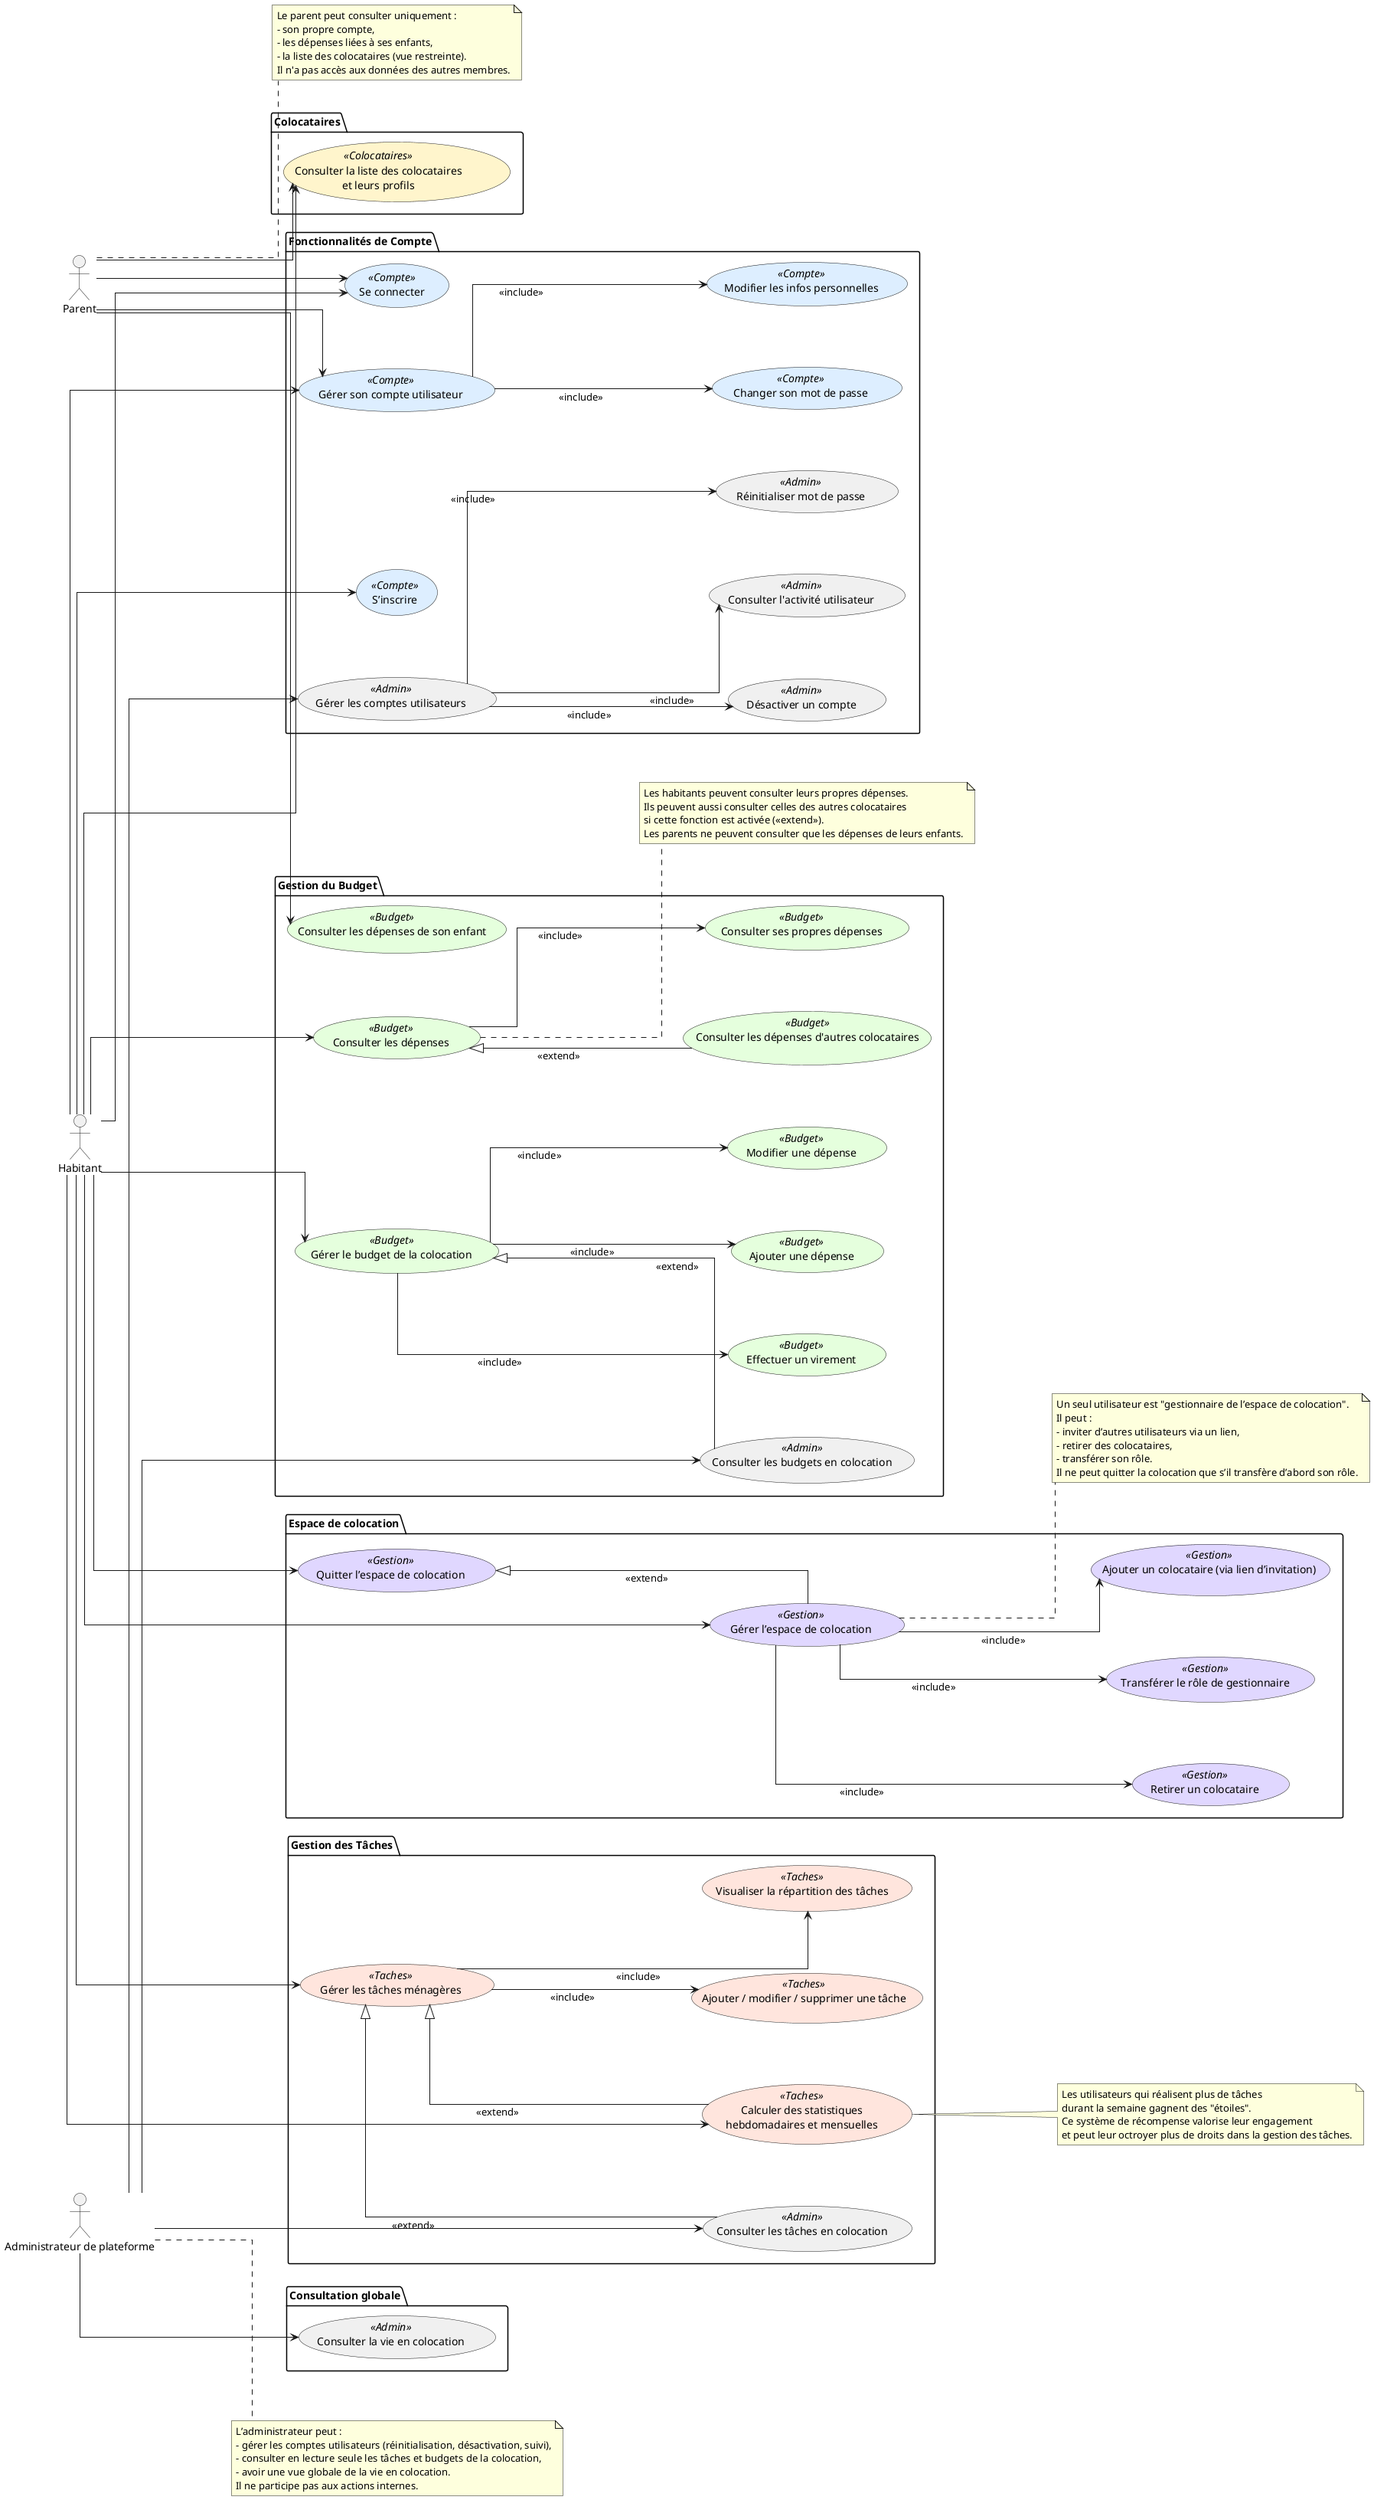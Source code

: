 @startuml
left to right direction
skinparam linetype ortho
skinparam backgroundColor #FFFFFF
skinparam nodesep 80
skinparam ranksep 100
skinparam usecase {
  BackgroundColor<<Compte>> #DDEEFF
  BackgroundColor<<Budget>> #E5FFDD
  BackgroundColor<<Taches>> #FFE5DD
  BackgroundColor<<Colocataires>> #FFF5CC
  BackgroundColor<<Admin>> #F0F0F0
  BackgroundColor<<Gestion>> #E0D7FF
}

actor "Administrateur de plateforme" as Admin
actor "Habitant" as Habitant
actor "Parent" as Parent

' Fonctions de Compte
package "Fonctionnalités de Compte" {
  usecase "S’inscrire" <<Compte>> as UC1
  usecase "Se connecter" <<Compte>> as UC2
  usecase "Gérer son compte utilisateur" <<Compte>> as UC3
  usecase "Modifier les infos personnelles" <<Compte>> as UC31
  usecase "Changer son mot de passe" <<Compte>> as UC32
  UC3 --> UC31 : <<include>>
  UC3 --> UC32 : <<include>>

  usecase "Gérer les comptes utilisateurs" <<Admin>> as UC11
  usecase "Réinitialiser mot de passe" <<Admin>> as UC12
  usecase "Désactiver un compte" <<Admin>> as UC13
  usecase "Consulter l'activité utilisateur" <<Admin>> as UC14
  UC11 --> UC12 : <<include>>
  UC11 --> UC13 : <<include>>
  UC11 --> UC14 : <<include>>
}

' Fonctions de Budget
package "Gestion du Budget" {
  usecase "Gérer le budget de la colocation" <<Budget>> as UC4
  usecase "Ajouter une dépense" <<Budget>> as UC41
  usecase "Modifier une dépense" <<Budget>> as UC42
  usecase "Effectuer un virement" <<Budget>> as UC43
  usecase "Consulter les dépenses" <<Budget>> as UC46
  usecase "Consulter ses propres dépenses" <<Budget>> as UC47
  usecase "Consulter les dépenses d'autres colocataires" <<Budget>> as UC48
  usecase "Consulter les dépenses de son enfant" <<Budget>> as UC44
  usecase "Consulter les budgets en colocation" <<Admin>> as UC45
  UC4 --> UC41 : <<include>>
  UC4 --> UC42 : <<include>>
  UC4 --> UC43 : <<include>>
  UC4 <|-- UC45 : <<extend>>
  UC46 --> UC47 : <<include>>
  UC46 <|-- UC48 : <<extend>>
}

' Fonctions de Tâches
package "Gestion des Tâches" {
  usecase "Gérer les tâches ménagères" <<Taches>> as UC5
  usecase "Ajouter / modifier / supprimer une tâche" <<Taches>> as UC6
  usecase "Visualiser la répartition des tâches" <<Taches>> as UC8
  usecase "Calculer des statistiques\nhebdomadaires et mensuelles" <<Taches>> as UC7
  usecase "Consulter les tâches en colocation" <<Admin>> as UC15
  UC5 --> UC6 : <<include>>
  UC5 --> UC8 : <<include>>
  UC5 <|-- UC7 : <<extend>>
  UC5 <|-- UC15 : <<extend>>
}

' Fonctions Colocataires
package "Colocataires" {
  usecase "Consulter la liste des colocataires\net leurs profils" <<Colocataires>> as UC9
}

' Consultation globale
package "Consultation globale" {
  usecase "Consulter la vie en colocation" <<Admin>> as UC10
}

' Gestion de l'espace colocation
package "Espace de colocation" {
  usecase "Gérer l’espace de colocation" <<Gestion>> as UC50
  usecase "Ajouter un colocataire (via lien d’invitation)" <<Gestion>> as UC51
  usecase "Retirer un colocataire" <<Gestion>> as UC52
  usecase "Transférer le rôle de gestionnaire" <<Gestion>> as UC53
  usecase "Quitter l’espace de colocation" <<Gestion>> as UC54
  UC50 --> UC51 : <<include>>
  UC50 --> UC52 : <<include>>
  UC50 --> UC53 : <<include>>
  UC54 <|-- UC50 : <<extend>>
}

' Relations des acteurs
Habitant --> UC1
Habitant --> UC2
Habitant --> UC3
Habitant --> UC4
Habitant --> UC5
Habitant --> UC7
Habitant --> UC9
Habitant --> UC46
Habitant --> UC50
Habitant --> UC54

Parent --> UC2
Parent --> UC3
Parent --> UC44
Parent --> UC9

Admin --> UC10
Admin --> UC11
Admin --> UC15
Admin --> UC45

note right of UC7
Les utilisateurs qui réalisent plus de tâches
durant la semaine gagnent des "étoiles".
Ce système de récompense valorise leur engagement
et peut leur octroyer plus de droits dans la gestion des tâches.
end note

note right of UC46
Les habitants peuvent consulter leurs propres dépenses.
Ils peuvent aussi consulter celles des autres colocataires
si cette fonction est activée (<<extend>>).
Les parents ne peuvent consulter que les dépenses de leurs enfants.
end note

note right of UC50
Un seul utilisateur est "gestionnaire de l’espace de colocation".
Il peut :
- inviter d’autres utilisateurs via un lien,
- retirer des colocataires,
- transférer son rôle.
Il ne peut quitter la colocation que s’il transfère d’abord son rôle.
end note

note right of Parent
Le parent peut consulter uniquement :
- son propre compte,
- les dépenses liées à ses enfants,
- la liste des colocataires (vue restreinte).
Il n'a pas accès aux données des autres membres.
end note

note right of Admin
L’administrateur peut :
- gérer les comptes utilisateurs (réinitialisation, désactivation, suivi),
- consulter en lecture seule les tâches et budgets de la colocation,
- avoir une vue globale de la vie en colocation.
Il ne participe pas aux actions internes.
end note
@enduml